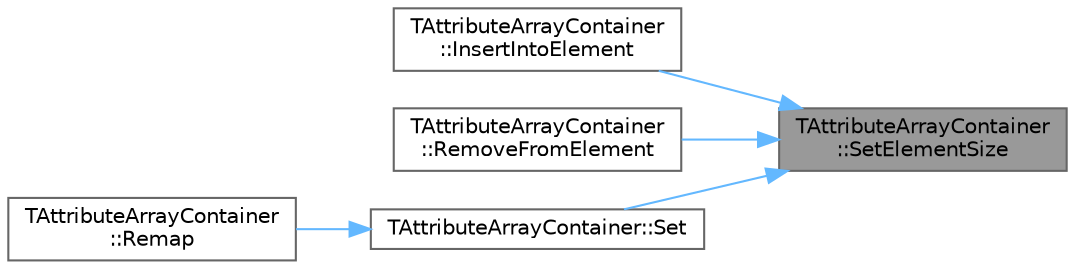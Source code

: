 digraph "TAttributeArrayContainer::SetElementSize"
{
 // INTERACTIVE_SVG=YES
 // LATEX_PDF_SIZE
  bgcolor="transparent";
  edge [fontname=Helvetica,fontsize=10,labelfontname=Helvetica,labelfontsize=10];
  node [fontname=Helvetica,fontsize=10,shape=box,height=0.2,width=0.4];
  rankdir="RL";
  Node1 [id="Node000001",label="TAttributeArrayContainer\l::SetElementSize",height=0.2,width=0.4,color="gray40", fillcolor="grey60", style="filled", fontcolor="black",tooltip="Sets the given attribute array element to have the given number of subarray elements."];
  Node1 -> Node2 [id="edge1_Node000001_Node000002",dir="back",color="steelblue1",style="solid",tooltip=" "];
  Node2 [id="Node000002",label="TAttributeArrayContainer\l::InsertIntoElement",height=0.2,width=0.4,color="grey40", fillcolor="white", style="filled",URL="$de/d02/classTAttributeArrayContainer.html#a861a8e3fb32f942744523a9379748840",tooltip=" "];
  Node1 -> Node3 [id="edge2_Node000001_Node000003",dir="back",color="steelblue1",style="solid",tooltip=" "];
  Node3 [id="Node000003",label="TAttributeArrayContainer\l::RemoveFromElement",height=0.2,width=0.4,color="grey40", fillcolor="white", style="filled",URL="$de/d02/classTAttributeArrayContainer.html#aa6d1ad0947bfabca1306386e3cda9eb7",tooltip=" "];
  Node1 -> Node4 [id="edge3_Node000001_Node000004",dir="back",color="steelblue1",style="solid",tooltip=" "];
  Node4 [id="Node000004",label="TAttributeArrayContainer::Set",height=0.2,width=0.4,color="grey40", fillcolor="white", style="filled",URL="$de/d02/classTAttributeArrayContainer.html#ac1508053bdbd5aa375c96b6e4c29934f",tooltip="Sets the attribute array at the given index to the given TArrayView."];
  Node4 -> Node5 [id="edge4_Node000004_Node000005",dir="back",color="steelblue1",style="solid",tooltip=" "];
  Node5 [id="Node000005",label="TAttributeArrayContainer\l::Remap",height=0.2,width=0.4,color="grey40", fillcolor="white", style="filled",URL="$de/d02/classTAttributeArrayContainer.html#ac63f565669015917316dc38ab16eb4a5",tooltip="Remaps elements according to the passed remapping table."];
}
